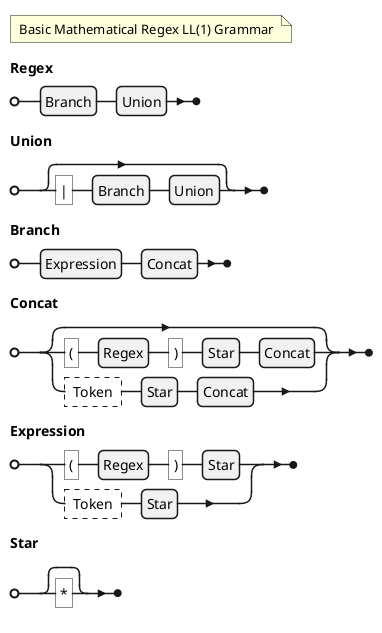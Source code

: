 @startebnf Mathematical Regex Grammar

(* Basic Mathematical Regex LL(1) Grammar *)

Regex = Branch, Union;
Union = ["|", Branch, Union];

Branch = Expression, Concat;
Concat = [ "(", Regex, ")", Star, Concat
         |   ? Token ?, Star, Concat
         ];

Expression = "(", Regex, ")", Star
           | ? Token ?, Star
           ;
Star = ["*"];


@endebnf